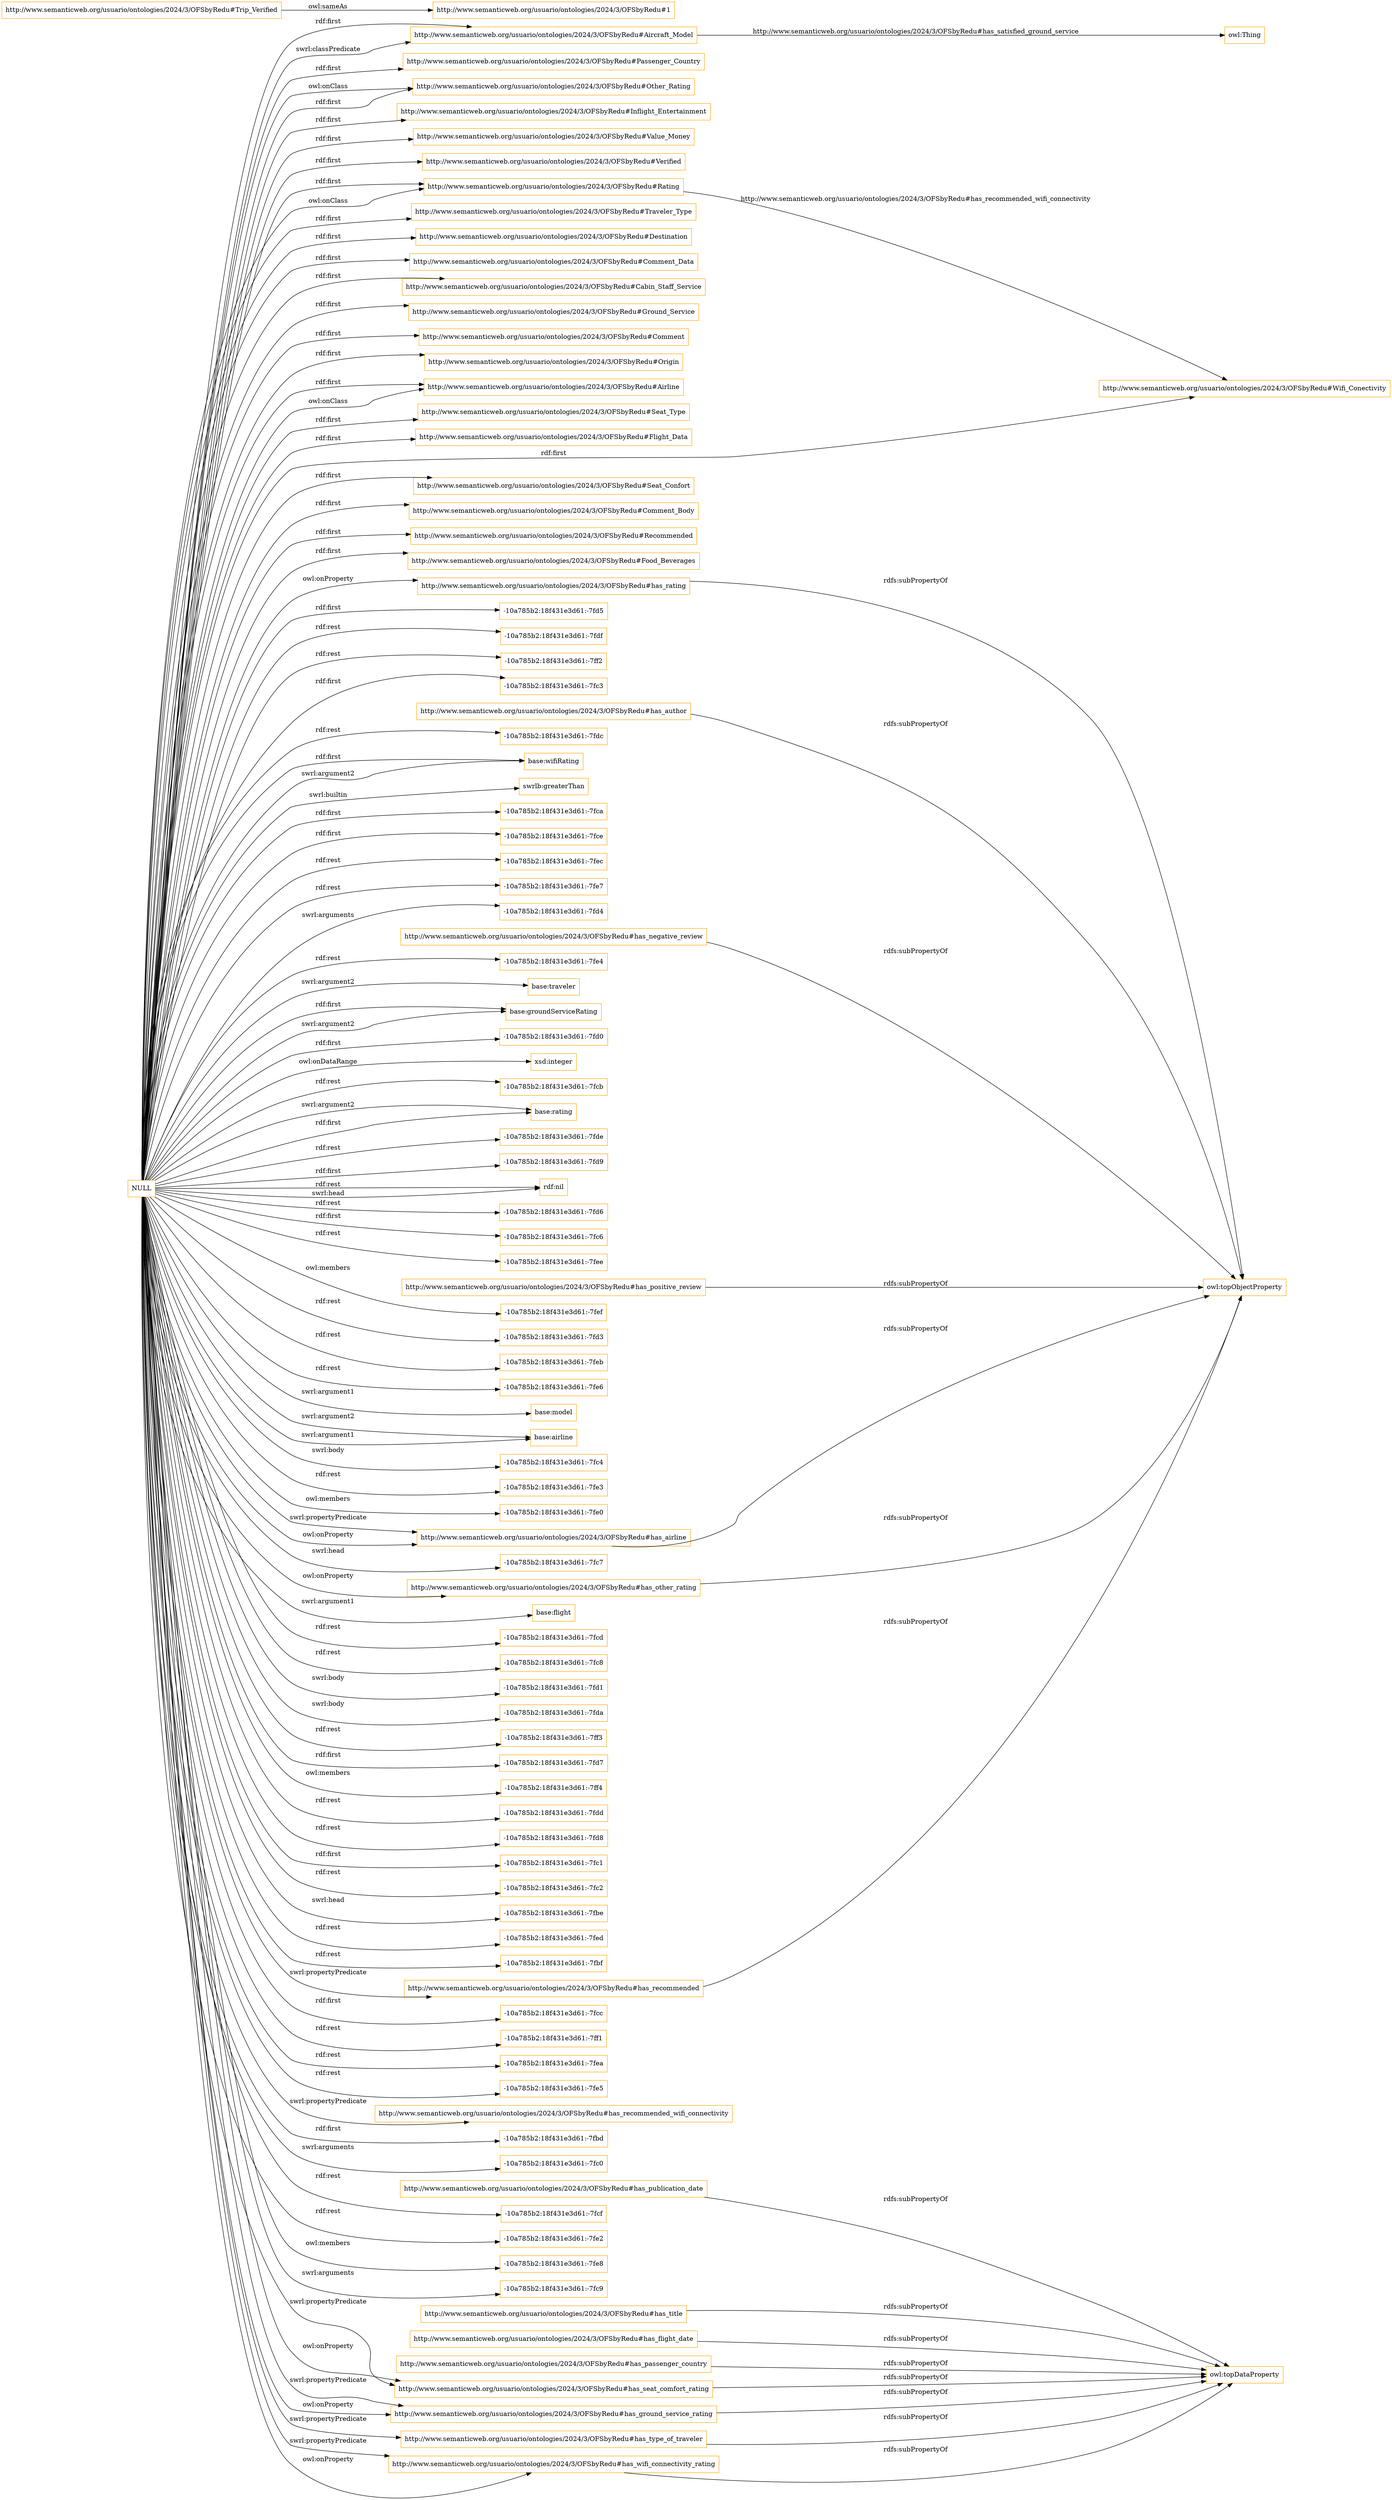 digraph ar2dtool_diagram { 
rankdir=LR;
size="1501"
node [shape = rectangle, color="orange"]; "http://www.semanticweb.org/usuario/ontologies/2024/3/OFSbyRedu#Aircraft_Model" "http://www.semanticweb.org/usuario/ontologies/2024/3/OFSbyRedu#Passenger_Country" "http://www.semanticweb.org/usuario/ontologies/2024/3/OFSbyRedu#Other_Rating" "http://www.semanticweb.org/usuario/ontologies/2024/3/OFSbyRedu#Inflight_Entertainment" "http://www.semanticweb.org/usuario/ontologies/2024/3/OFSbyRedu#Value_Money" "http://www.semanticweb.org/usuario/ontologies/2024/3/OFSbyRedu#Verified" "http://www.semanticweb.org/usuario/ontologies/2024/3/OFSbyRedu#Rating" "http://www.semanticweb.org/usuario/ontologies/2024/3/OFSbyRedu#Traveler_Type" "http://www.semanticweb.org/usuario/ontologies/2024/3/OFSbyRedu#Destination" "http://www.semanticweb.org/usuario/ontologies/2024/3/OFSbyRedu#Comment_Data" "http://www.semanticweb.org/usuario/ontologies/2024/3/OFSbyRedu#Cabin_Staff_Service" "http://www.semanticweb.org/usuario/ontologies/2024/3/OFSbyRedu#Ground_Service" "http://www.semanticweb.org/usuario/ontologies/2024/3/OFSbyRedu#Comment" "http://www.semanticweb.org/usuario/ontologies/2024/3/OFSbyRedu#Origin" "http://www.semanticweb.org/usuario/ontologies/2024/3/OFSbyRedu#Airline" "http://www.semanticweb.org/usuario/ontologies/2024/3/OFSbyRedu#Seat_Type" "http://www.semanticweb.org/usuario/ontologies/2024/3/OFSbyRedu#Flight_Data" "http://www.semanticweb.org/usuario/ontologies/2024/3/OFSbyRedu#Wifi_Conectivity" "http://www.semanticweb.org/usuario/ontologies/2024/3/OFSbyRedu#Seat_Confort" "http://www.semanticweb.org/usuario/ontologies/2024/3/OFSbyRedu#Comment_Body" "http://www.semanticweb.org/usuario/ontologies/2024/3/OFSbyRedu#Recommended" "http://www.semanticweb.org/usuario/ontologies/2024/3/OFSbyRedu#Food_Beverages" ; /*classes style*/
	"http://www.semanticweb.org/usuario/ontologies/2024/3/OFSbyRedu#has_airline" -> "owl:topObjectProperty" [ label = "rdfs:subPropertyOf" ];
	"NULL" -> "-10a785b2:18f431e3d61:-7fd5" [ label = "rdf:first" ];
	"NULL" -> "-10a785b2:18f431e3d61:-7fdf" [ label = "rdf:rest" ];
	"NULL" -> "-10a785b2:18f431e3d61:-7ff2" [ label = "rdf:rest" ];
	"NULL" -> "http://www.semanticweb.org/usuario/ontologies/2024/3/OFSbyRedu#Ground_Service" [ label = "rdf:first" ];
	"NULL" -> "-10a785b2:18f431e3d61:-7fc3" [ label = "rdf:first" ];
	"NULL" -> "http://www.semanticweb.org/usuario/ontologies/2024/3/OFSbyRedu#has_seat_comfort_rating" [ label = "owl:onProperty" ];
	"NULL" -> "-10a785b2:18f431e3d61:-7fdc" [ label = "rdf:rest" ];
	"NULL" -> "http://www.semanticweb.org/usuario/ontologies/2024/3/OFSbyRedu#Rating" [ label = "rdf:first" ];
	"NULL" -> "base:wifiRating" [ label = "swrl:argument2" ];
	"NULL" -> "swrlb:greaterThan" [ label = "swrl:builtin" ];
	"NULL" -> "-10a785b2:18f431e3d61:-7fca" [ label = "rdf:first" ];
	"NULL" -> "http://www.semanticweb.org/usuario/ontologies/2024/3/OFSbyRedu#Cabin_Staff_Service" [ label = "rdf:first" ];
	"NULL" -> "http://www.semanticweb.org/usuario/ontologies/2024/3/OFSbyRedu#has_airline" [ label = "swrl:propertyPredicate" ];
	"NULL" -> "-10a785b2:18f431e3d61:-7fce" [ label = "rdf:first" ];
	"NULL" -> "http://www.semanticweb.org/usuario/ontologies/2024/3/OFSbyRedu#Airline" [ label = "rdf:first" ];
	"NULL" -> "-10a785b2:18f431e3d61:-7fec" [ label = "rdf:rest" ];
	"NULL" -> "-10a785b2:18f431e3d61:-7fe7" [ label = "rdf:rest" ];
	"NULL" -> "http://www.semanticweb.org/usuario/ontologies/2024/3/OFSbyRedu#Seat_Type" [ label = "rdf:first" ];
	"NULL" -> "http://www.semanticweb.org/usuario/ontologies/2024/3/OFSbyRedu#Traveler_Type" [ label = "rdf:first" ];
	"NULL" -> "-10a785b2:18f431e3d61:-7fd4" [ label = "swrl:arguments" ];
	"NULL" -> "http://www.semanticweb.org/usuario/ontologies/2024/3/OFSbyRedu#has_ground_service_rating" [ label = "swrl:propertyPredicate" ];
	"NULL" -> "http://www.semanticweb.org/usuario/ontologies/2024/3/OFSbyRedu#Comment_Body" [ label = "rdf:first" ];
	"NULL" -> "-10a785b2:18f431e3d61:-7fe4" [ label = "rdf:rest" ];
	"NULL" -> "base:traveler" [ label = "swrl:argument2" ];
	"NULL" -> "http://www.semanticweb.org/usuario/ontologies/2024/3/OFSbyRedu#Food_Beverages" [ label = "rdf:first" ];
	"NULL" -> "base:groundServiceRating" [ label = "swrl:argument2" ];
	"NULL" -> "-10a785b2:18f431e3d61:-7fd0" [ label = "rdf:first" ];
	"NULL" -> "http://www.semanticweb.org/usuario/ontologies/2024/3/OFSbyRedu#Recommended" [ label = "rdf:first" ];
	"NULL" -> "xsd:integer" [ label = "owl:onDataRange" ];
	"NULL" -> "http://www.semanticweb.org/usuario/ontologies/2024/3/OFSbyRedu#Value_Money" [ label = "rdf:first" ];
	"NULL" -> "http://www.semanticweb.org/usuario/ontologies/2024/3/OFSbyRedu#Aircraft_Model" [ label = "rdf:first" ];
	"NULL" -> "-10a785b2:18f431e3d61:-7fcb" [ label = "rdf:rest" ];
	"NULL" -> "base:rating" [ label = "rdf:first" ];
	"NULL" -> "-10a785b2:18f431e3d61:-7fde" [ label = "rdf:rest" ];
	"NULL" -> "http://www.semanticweb.org/usuario/ontologies/2024/3/OFSbyRedu#has_airline" [ label = "owl:onProperty" ];
	"NULL" -> "-10a785b2:18f431e3d61:-7fd9" [ label = "rdf:first" ];
	"NULL" -> "rdf:nil" [ label = "swrl:head" ];
	"NULL" -> "-10a785b2:18f431e3d61:-7fd6" [ label = "rdf:rest" ];
	"NULL" -> "-10a785b2:18f431e3d61:-7fc6" [ label = "rdf:first" ];
	"NULL" -> "-10a785b2:18f431e3d61:-7fee" [ label = "rdf:rest" ];
	"NULL" -> "http://www.semanticweb.org/usuario/ontologies/2024/3/OFSbyRedu#has_type_of_traveler" [ label = "swrl:propertyPredicate" ];
	"NULL" -> "-10a785b2:18f431e3d61:-7fef" [ label = "owl:members" ];
	"NULL" -> "-10a785b2:18f431e3d61:-7fd3" [ label = "rdf:rest" ];
	"NULL" -> "http://www.semanticweb.org/usuario/ontologies/2024/3/OFSbyRedu#Seat_Confort" [ label = "rdf:first" ];
	"NULL" -> "http://www.semanticweb.org/usuario/ontologies/2024/3/OFSbyRedu#Other_Rating" [ label = "owl:onClass" ];
	"NULL" -> "-10a785b2:18f431e3d61:-7feb" [ label = "rdf:rest" ];
	"NULL" -> "rdf:nil" [ label = "rdf:rest" ];
	"NULL" -> "http://www.semanticweb.org/usuario/ontologies/2024/3/OFSbyRedu#Destination" [ label = "rdf:first" ];
	"NULL" -> "-10a785b2:18f431e3d61:-7fe6" [ label = "rdf:rest" ];
	"NULL" -> "http://www.semanticweb.org/usuario/ontologies/2024/3/OFSbyRedu#Inflight_Entertainment" [ label = "rdf:first" ];
	"NULL" -> "http://www.semanticweb.org/usuario/ontologies/2024/3/OFSbyRedu#Aircraft_Model" [ label = "swrl:classPredicate" ];
	"NULL" -> "base:model" [ label = "swrl:argument1" ];
	"NULL" -> "http://www.semanticweb.org/usuario/ontologies/2024/3/OFSbyRedu#has_ground_service_rating" [ label = "owl:onProperty" ];
	"NULL" -> "base:airline" [ label = "swrl:argument1" ];
	"NULL" -> "-10a785b2:18f431e3d61:-7fc4" [ label = "swrl:body" ];
	"NULL" -> "-10a785b2:18f431e3d61:-7fe3" [ label = "rdf:rest" ];
	"NULL" -> "-10a785b2:18f431e3d61:-7fe0" [ label = "owl:members" ];
	"NULL" -> "http://www.semanticweb.org/usuario/ontologies/2024/3/OFSbyRedu#has_wifi_connectivity_rating" [ label = "swrl:propertyPredicate" ];
	"NULL" -> "-10a785b2:18f431e3d61:-7fc7" [ label = "swrl:head" ];
	"NULL" -> "http://www.semanticweb.org/usuario/ontologies/2024/3/OFSbyRedu#has_other_rating" [ label = "owl:onProperty" ];
	"NULL" -> "base:flight" [ label = "swrl:argument1" ];
	"NULL" -> "-10a785b2:18f431e3d61:-7fcd" [ label = "rdf:rest" ];
	"NULL" -> "-10a785b2:18f431e3d61:-7fc8" [ label = "rdf:rest" ];
	"NULL" -> "http://www.semanticweb.org/usuario/ontologies/2024/3/OFSbyRedu#Comment" [ label = "rdf:first" ];
	"NULL" -> "http://www.semanticweb.org/usuario/ontologies/2024/3/OFSbyRedu#Wifi_Conectivity" [ label = "rdf:first" ];
	"NULL" -> "-10a785b2:18f431e3d61:-7fd1" [ label = "swrl:body" ];
	"NULL" -> "-10a785b2:18f431e3d61:-7fda" [ label = "swrl:body" ];
	"NULL" -> "-10a785b2:18f431e3d61:-7ff3" [ label = "rdf:rest" ];
	"NULL" -> "base:airline" [ label = "swrl:argument2" ];
	"NULL" -> "-10a785b2:18f431e3d61:-7fd7" [ label = "rdf:first" ];
	"NULL" -> "-10a785b2:18f431e3d61:-7ff4" [ label = "owl:members" ];
	"NULL" -> "-10a785b2:18f431e3d61:-7fdd" [ label = "rdf:rest" ];
	"NULL" -> "-10a785b2:18f431e3d61:-7fd8" [ label = "rdf:rest" ];
	"NULL" -> "-10a785b2:18f431e3d61:-7fc1" [ label = "rdf:first" ];
	"NULL" -> "http://www.semanticweb.org/usuario/ontologies/2024/3/OFSbyRedu#Comment_Data" [ label = "rdf:first" ];
	"NULL" -> "-10a785b2:18f431e3d61:-7fc2" [ label = "rdf:rest" ];
	"NULL" -> "http://www.semanticweb.org/usuario/ontologies/2024/3/OFSbyRedu#Airline" [ label = "owl:onClass" ];
	"NULL" -> "http://www.semanticweb.org/usuario/ontologies/2024/3/OFSbyRedu#has_wifi_connectivity_rating" [ label = "owl:onProperty" ];
	"NULL" -> "http://www.semanticweb.org/usuario/ontologies/2024/3/OFSbyRedu#Passenger_Country" [ label = "rdf:first" ];
	"NULL" -> "-10a785b2:18f431e3d61:-7fbe" [ label = "swrl:head" ];
	"NULL" -> "base:wifiRating" [ label = "rdf:first" ];
	"NULL" -> "http://www.semanticweb.org/usuario/ontologies/2024/3/OFSbyRedu#has_seat_comfort_rating" [ label = "swrl:propertyPredicate" ];
	"NULL" -> "-10a785b2:18f431e3d61:-7fed" [ label = "rdf:rest" ];
	"NULL" -> "-10a785b2:18f431e3d61:-7fbf" [ label = "rdf:rest" ];
	"NULL" -> "base:groundServiceRating" [ label = "rdf:first" ];
	"NULL" -> "http://www.semanticweb.org/usuario/ontologies/2024/3/OFSbyRedu#has_recommended" [ label = "swrl:propertyPredicate" ];
	"NULL" -> "-10a785b2:18f431e3d61:-7fcc" [ label = "rdf:first" ];
	"NULL" -> "-10a785b2:18f431e3d61:-7ff1" [ label = "rdf:rest" ];
	"NULL" -> "-10a785b2:18f431e3d61:-7fea" [ label = "rdf:rest" ];
	"NULL" -> "-10a785b2:18f431e3d61:-7fe5" [ label = "rdf:rest" ];
	"NULL" -> "http://www.semanticweb.org/usuario/ontologies/2024/3/OFSbyRedu#has_recommended_wifi_connectivity" [ label = "swrl:propertyPredicate" ];
	"NULL" -> "base:rating" [ label = "swrl:argument2" ];
	"NULL" -> "-10a785b2:18f431e3d61:-7fbd" [ label = "rdf:first" ];
	"NULL" -> "http://www.semanticweb.org/usuario/ontologies/2024/3/OFSbyRedu#Rating" [ label = "owl:onClass" ];
	"NULL" -> "-10a785b2:18f431e3d61:-7fc0" [ label = "swrl:arguments" ];
	"NULL" -> "http://www.semanticweb.org/usuario/ontologies/2024/3/OFSbyRedu#has_rating" [ label = "owl:onProperty" ];
	"NULL" -> "-10a785b2:18f431e3d61:-7fcf" [ label = "rdf:rest" ];
	"NULL" -> "-10a785b2:18f431e3d61:-7fe2" [ label = "rdf:rest" ];
	"NULL" -> "http://www.semanticweb.org/usuario/ontologies/2024/3/OFSbyRedu#Verified" [ label = "rdf:first" ];
	"NULL" -> "http://www.semanticweb.org/usuario/ontologies/2024/3/OFSbyRedu#Origin" [ label = "rdf:first" ];
	"NULL" -> "http://www.semanticweb.org/usuario/ontologies/2024/3/OFSbyRedu#Flight_Data" [ label = "rdf:first" ];
	"NULL" -> "-10a785b2:18f431e3d61:-7fe8" [ label = "owl:members" ];
	"NULL" -> "http://www.semanticweb.org/usuario/ontologies/2024/3/OFSbyRedu#Other_Rating" [ label = "rdf:first" ];
	"NULL" -> "-10a785b2:18f431e3d61:-7fc9" [ label = "swrl:arguments" ];
	"http://www.semanticweb.org/usuario/ontologies/2024/3/OFSbyRedu#has_author" -> "owl:topObjectProperty" [ label = "rdfs:subPropertyOf" ];
	"http://www.semanticweb.org/usuario/ontologies/2024/3/OFSbyRedu#has_type_of_traveler" -> "owl:topDataProperty" [ label = "rdfs:subPropertyOf" ];
	"http://www.semanticweb.org/usuario/ontologies/2024/3/OFSbyRedu#has_recommended" -> "owl:topObjectProperty" [ label = "rdfs:subPropertyOf" ];
	"http://www.semanticweb.org/usuario/ontologies/2024/3/OFSbyRedu#has_seat_comfort_rating" -> "owl:topDataProperty" [ label = "rdfs:subPropertyOf" ];
	"http://www.semanticweb.org/usuario/ontologies/2024/3/OFSbyRedu#has_rating" -> "owl:topObjectProperty" [ label = "rdfs:subPropertyOf" ];
	"http://www.semanticweb.org/usuario/ontologies/2024/3/OFSbyRedu#has_flight_date" -> "owl:topDataProperty" [ label = "rdfs:subPropertyOf" ];
	"http://www.semanticweb.org/usuario/ontologies/2024/3/OFSbyRedu#has_passenger_country" -> "owl:topDataProperty" [ label = "rdfs:subPropertyOf" ];
	"http://www.semanticweb.org/usuario/ontologies/2024/3/OFSbyRedu#has_ground_service_rating" -> "owl:topDataProperty" [ label = "rdfs:subPropertyOf" ];
	"http://www.semanticweb.org/usuario/ontologies/2024/3/OFSbyRedu#has_negative_review" -> "owl:topObjectProperty" [ label = "rdfs:subPropertyOf" ];
	"http://www.semanticweb.org/usuario/ontologies/2024/3/OFSbyRedu#Trip_Verified" -> "http://www.semanticweb.org/usuario/ontologies/2024/3/OFSbyRedu#1" [ label = "owl:sameAs" ];
	"http://www.semanticweb.org/usuario/ontologies/2024/3/OFSbyRedu#has_publication_date" -> "owl:topDataProperty" [ label = "rdfs:subPropertyOf" ];
	"http://www.semanticweb.org/usuario/ontologies/2024/3/OFSbyRedu#has_wifi_connectivity_rating" -> "owl:topDataProperty" [ label = "rdfs:subPropertyOf" ];
	"http://www.semanticweb.org/usuario/ontologies/2024/3/OFSbyRedu#has_other_rating" -> "owl:topObjectProperty" [ label = "rdfs:subPropertyOf" ];
	"http://www.semanticweb.org/usuario/ontologies/2024/3/OFSbyRedu#has_positive_review" -> "owl:topObjectProperty" [ label = "rdfs:subPropertyOf" ];
	"http://www.semanticweb.org/usuario/ontologies/2024/3/OFSbyRedu#has_title" -> "owl:topDataProperty" [ label = "rdfs:subPropertyOf" ];
	"http://www.semanticweb.org/usuario/ontologies/2024/3/OFSbyRedu#Rating" -> "http://www.semanticweb.org/usuario/ontologies/2024/3/OFSbyRedu#Wifi_Conectivity" [ label = "http://www.semanticweb.org/usuario/ontologies/2024/3/OFSbyRedu#has_recommended_wifi_connectivity" ];
	"http://www.semanticweb.org/usuario/ontologies/2024/3/OFSbyRedu#Aircraft_Model" -> "owl:Thing" [ label = "http://www.semanticweb.org/usuario/ontologies/2024/3/OFSbyRedu#has_satisfied_ground_service" ];

}
